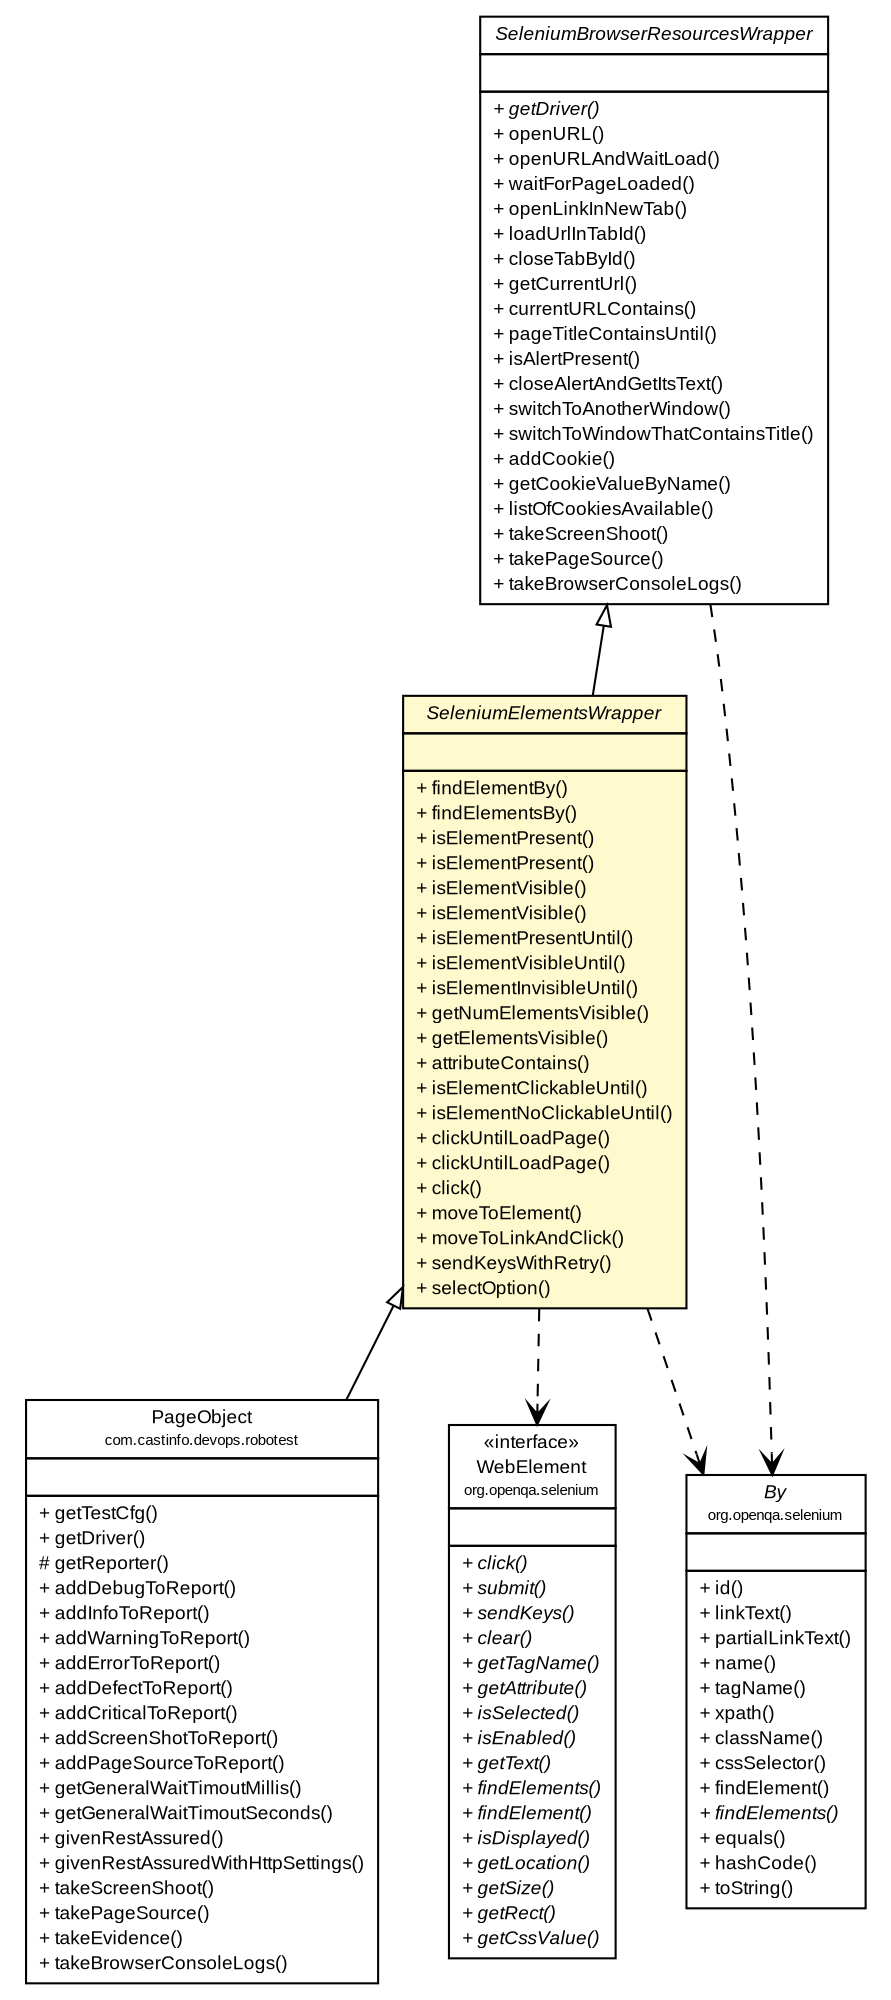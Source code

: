 #!/usr/local/bin/dot
#
# Class diagram 
# Generated by UMLGraph version R5_6-24-gf6e263 (https://www.umlgraph.org/)
#

digraph G {
	edge [fontname="arial",fontsize=10,labelfontname="arial",labelfontsize=10];
	node [fontname="arial",fontsize=10,shape=plaintext];
	nodesep=0.25;
	ranksep=0.5;
	// com.castinfo.devops.robotest.PageObject
	c2014 [label=<<table title="com.castinfo.devops.robotest.PageObject" border="0" cellborder="1" cellspacing="0" cellpadding="2" port="p" href="../PageObject.html">
		<tr><td><table border="0" cellspacing="0" cellpadding="1">
<tr><td align="center" balign="center"> PageObject </td></tr>
<tr><td align="center" balign="center"><font point-size="7.0"> com.castinfo.devops.robotest </font></td></tr>
		</table></td></tr>
		<tr><td><table border="0" cellspacing="0" cellpadding="1">
<tr><td align="left" balign="left">  </td></tr>
		</table></td></tr>
		<tr><td><table border="0" cellspacing="0" cellpadding="1">
<tr><td align="left" balign="left"> + getTestCfg() </td></tr>
<tr><td align="left" balign="left"> + getDriver() </td></tr>
<tr><td align="left" balign="left"> # getReporter() </td></tr>
<tr><td align="left" balign="left"> + addDebugToReport() </td></tr>
<tr><td align="left" balign="left"> + addInfoToReport() </td></tr>
<tr><td align="left" balign="left"> + addWarningToReport() </td></tr>
<tr><td align="left" balign="left"> + addErrorToReport() </td></tr>
<tr><td align="left" balign="left"> + addDefectToReport() </td></tr>
<tr><td align="left" balign="left"> + addCriticalToReport() </td></tr>
<tr><td align="left" balign="left"> + addScreenShotToReport() </td></tr>
<tr><td align="left" balign="left"> + addPageSourceToReport() </td></tr>
<tr><td align="left" balign="left"> + getGeneralWaitTimoutMillis() </td></tr>
<tr><td align="left" balign="left"> + getGeneralWaitTimoutSeconds() </td></tr>
<tr><td align="left" balign="left"> + givenRestAssured() </td></tr>
<tr><td align="left" balign="left"> + givenRestAssuredWithHttpSettings() </td></tr>
<tr><td align="left" balign="left"> + takeScreenShoot() </td></tr>
<tr><td align="left" balign="left"> + takePageSource() </td></tr>
<tr><td align="left" balign="left"> + takeEvidence() </td></tr>
<tr><td align="left" balign="left"> + takeBrowserConsoleLogs() </td></tr>
		</table></td></tr>
		</table>>, URL="../PageObject.html", fontname="arial", fontcolor="black", fontsize=9.0];
	// com.castinfo.devops.robotest.selenium.SeleniumElementsWrapper
	c2026 [label=<<table title="com.castinfo.devops.robotest.selenium.SeleniumElementsWrapper" border="0" cellborder="1" cellspacing="0" cellpadding="2" port="p" bgcolor="lemonChiffon" href="./SeleniumElementsWrapper.html">
		<tr><td><table border="0" cellspacing="0" cellpadding="1">
<tr><td align="center" balign="center"><font face="arial italic"> SeleniumElementsWrapper </font></td></tr>
		</table></td></tr>
		<tr><td><table border="0" cellspacing="0" cellpadding="1">
<tr><td align="left" balign="left">  </td></tr>
		</table></td></tr>
		<tr><td><table border="0" cellspacing="0" cellpadding="1">
<tr><td align="left" balign="left"> + findElementBy() </td></tr>
<tr><td align="left" balign="left"> + findElementsBy() </td></tr>
<tr><td align="left" balign="left"> + isElementPresent() </td></tr>
<tr><td align="left" balign="left"> + isElementPresent() </td></tr>
<tr><td align="left" balign="left"> + isElementVisible() </td></tr>
<tr><td align="left" balign="left"> + isElementVisible() </td></tr>
<tr><td align="left" balign="left"> + isElementPresentUntil() </td></tr>
<tr><td align="left" balign="left"> + isElementVisibleUntil() </td></tr>
<tr><td align="left" balign="left"> + isElementInvisibleUntil() </td></tr>
<tr><td align="left" balign="left"> + getNumElementsVisible() </td></tr>
<tr><td align="left" balign="left"> + getElementsVisible() </td></tr>
<tr><td align="left" balign="left"> + attributeContains() </td></tr>
<tr><td align="left" balign="left"> + isElementClickableUntil() </td></tr>
<tr><td align="left" balign="left"> + isElementNoClickableUntil() </td></tr>
<tr><td align="left" balign="left"> + clickUntilLoadPage() </td></tr>
<tr><td align="left" balign="left"> + clickUntilLoadPage() </td></tr>
<tr><td align="left" balign="left"> + click() </td></tr>
<tr><td align="left" balign="left"> + moveToElement() </td></tr>
<tr><td align="left" balign="left"> + moveToLinkAndClick() </td></tr>
<tr><td align="left" balign="left"> + sendKeysWithRetry() </td></tr>
<tr><td align="left" balign="left"> + selectOption() </td></tr>
		</table></td></tr>
		</table>>, URL="./SeleniumElementsWrapper.html", fontname="arial", fontcolor="black", fontsize=9.0];
	// com.castinfo.devops.robotest.selenium.SeleniumBrowserResourcesWrapper
	c2028 [label=<<table title="com.castinfo.devops.robotest.selenium.SeleniumBrowserResourcesWrapper" border="0" cellborder="1" cellspacing="0" cellpadding="2" port="p" href="./SeleniumBrowserResourcesWrapper.html">
		<tr><td><table border="0" cellspacing="0" cellpadding="1">
<tr><td align="center" balign="center"><font face="arial italic"> SeleniumBrowserResourcesWrapper </font></td></tr>
		</table></td></tr>
		<tr><td><table border="0" cellspacing="0" cellpadding="1">
<tr><td align="left" balign="left">  </td></tr>
		</table></td></tr>
		<tr><td><table border="0" cellspacing="0" cellpadding="1">
<tr><td align="left" balign="left"><font face="arial italic" point-size="9.0"> + getDriver() </font></td></tr>
<tr><td align="left" balign="left"> + openURL() </td></tr>
<tr><td align="left" balign="left"> + openURLAndWaitLoad() </td></tr>
<tr><td align="left" balign="left"> + waitForPageLoaded() </td></tr>
<tr><td align="left" balign="left"> + openLinkInNewTab() </td></tr>
<tr><td align="left" balign="left"> + loadUrlInTabId() </td></tr>
<tr><td align="left" balign="left"> + closeTabById() </td></tr>
<tr><td align="left" balign="left"> + getCurrentUrl() </td></tr>
<tr><td align="left" balign="left"> + currentURLContains() </td></tr>
<tr><td align="left" balign="left"> + pageTitleContainsUntil() </td></tr>
<tr><td align="left" balign="left"> + isAlertPresent() </td></tr>
<tr><td align="left" balign="left"> + closeAlertAndGetItsText() </td></tr>
<tr><td align="left" balign="left"> + switchToAnotherWindow() </td></tr>
<tr><td align="left" balign="left"> + switchToWindowThatContainsTitle() </td></tr>
<tr><td align="left" balign="left"> + addCookie() </td></tr>
<tr><td align="left" balign="left"> + getCookieValueByName() </td></tr>
<tr><td align="left" balign="left"> + listOfCookiesAvailable() </td></tr>
<tr><td align="left" balign="left"> + takeScreenShoot() </td></tr>
<tr><td align="left" balign="left"> + takePageSource() </td></tr>
<tr><td align="left" balign="left"> + takeBrowserConsoleLogs() </td></tr>
		</table></td></tr>
		</table>>, URL="./SeleniumBrowserResourcesWrapper.html", fontname="arial", fontcolor="black", fontsize=9.0];
	//com.castinfo.devops.robotest.PageObject extends com.castinfo.devops.robotest.selenium.SeleniumElementsWrapper
	c2026:p -> c2014:p [dir=back,arrowtail=empty];
	//com.castinfo.devops.robotest.selenium.SeleniumElementsWrapper extends com.castinfo.devops.robotest.selenium.SeleniumBrowserResourcesWrapper
	c2028:p -> c2026:p [dir=back,arrowtail=empty];
	// com.castinfo.devops.robotest.selenium.SeleniumElementsWrapper DEPEND org.openqa.selenium.WebElement
	c2026:p -> c2031:p [taillabel="", label="", headlabel="", fontname="arial", fontcolor="black", fontsize=10.0, color="black", arrowhead=open, style=dashed];
	// com.castinfo.devops.robotest.selenium.SeleniumElementsWrapper DEPEND org.openqa.selenium.By
	c2026:p -> c2032:p [taillabel="", label="", headlabel="", fontname="arial", fontcolor="black", fontsize=10.0, color="black", arrowhead=open, style=dashed];
	// com.castinfo.devops.robotest.selenium.SeleniumBrowserResourcesWrapper DEPEND org.openqa.selenium.By
	c2028:p -> c2032:p [taillabel="", label="", headlabel="", fontname="arial", fontcolor="black", fontsize=10.0, color="black", arrowhead=open, style=dashed];
	// org.openqa.selenium.WebElement
	c2031 [label=<<table title="org.openqa.selenium.WebElement" border="0" cellborder="1" cellspacing="0" cellpadding="2" port="p" href="https://java.sun.com/j2se/1.4.2/docs/api/org/openqa/selenium/WebElement.html">
		<tr><td><table border="0" cellspacing="0" cellpadding="1">
<tr><td align="center" balign="center"> &#171;interface&#187; </td></tr>
<tr><td align="center" balign="center"> WebElement </td></tr>
<tr><td align="center" balign="center"><font point-size="7.0"> org.openqa.selenium </font></td></tr>
		</table></td></tr>
		<tr><td><table border="0" cellspacing="0" cellpadding="1">
<tr><td align="left" balign="left">  </td></tr>
		</table></td></tr>
		<tr><td><table border="0" cellspacing="0" cellpadding="1">
<tr><td align="left" balign="left"><font face="arial italic" point-size="9.0"> + click() </font></td></tr>
<tr><td align="left" balign="left"><font face="arial italic" point-size="9.0"> + submit() </font></td></tr>
<tr><td align="left" balign="left"><font face="arial italic" point-size="9.0"> + sendKeys() </font></td></tr>
<tr><td align="left" balign="left"><font face="arial italic" point-size="9.0"> + clear() </font></td></tr>
<tr><td align="left" balign="left"><font face="arial italic" point-size="9.0"> + getTagName() </font></td></tr>
<tr><td align="left" balign="left"><font face="arial italic" point-size="9.0"> + getAttribute() </font></td></tr>
<tr><td align="left" balign="left"><font face="arial italic" point-size="9.0"> + isSelected() </font></td></tr>
<tr><td align="left" balign="left"><font face="arial italic" point-size="9.0"> + isEnabled() </font></td></tr>
<tr><td align="left" balign="left"><font face="arial italic" point-size="9.0"> + getText() </font></td></tr>
<tr><td align="left" balign="left"><font face="arial italic" point-size="9.0"> + findElements() </font></td></tr>
<tr><td align="left" balign="left"><font face="arial italic" point-size="9.0"> + findElement() </font></td></tr>
<tr><td align="left" balign="left"><font face="arial italic" point-size="9.0"> + isDisplayed() </font></td></tr>
<tr><td align="left" balign="left"><font face="arial italic" point-size="9.0"> + getLocation() </font></td></tr>
<tr><td align="left" balign="left"><font face="arial italic" point-size="9.0"> + getSize() </font></td></tr>
<tr><td align="left" balign="left"><font face="arial italic" point-size="9.0"> + getRect() </font></td></tr>
<tr><td align="left" balign="left"><font face="arial italic" point-size="9.0"> + getCssValue() </font></td></tr>
		</table></td></tr>
		</table>>, URL="https://java.sun.com/j2se/1.4.2/docs/api/org/openqa/selenium/WebElement.html", fontname="arial", fontcolor="black", fontsize=9.0];
	// org.openqa.selenium.By
	c2032 [label=<<table title="org.openqa.selenium.By" border="0" cellborder="1" cellspacing="0" cellpadding="2" port="p" href="https://java.sun.com/j2se/1.4.2/docs/api/org/openqa/selenium/By.html">
		<tr><td><table border="0" cellspacing="0" cellpadding="1">
<tr><td align="center" balign="center"><font face="arial italic"> By </font></td></tr>
<tr><td align="center" balign="center"><font point-size="7.0"> org.openqa.selenium </font></td></tr>
		</table></td></tr>
		<tr><td><table border="0" cellspacing="0" cellpadding="1">
<tr><td align="left" balign="left">  </td></tr>
		</table></td></tr>
		<tr><td><table border="0" cellspacing="0" cellpadding="1">
<tr><td align="left" balign="left"> + id() </td></tr>
<tr><td align="left" balign="left"> + linkText() </td></tr>
<tr><td align="left" balign="left"> + partialLinkText() </td></tr>
<tr><td align="left" balign="left"> + name() </td></tr>
<tr><td align="left" balign="left"> + tagName() </td></tr>
<tr><td align="left" balign="left"> + xpath() </td></tr>
<tr><td align="left" balign="left"> + className() </td></tr>
<tr><td align="left" balign="left"> + cssSelector() </td></tr>
<tr><td align="left" balign="left"> + findElement() </td></tr>
<tr><td align="left" balign="left"><font face="arial italic" point-size="9.0"> + findElements() </font></td></tr>
<tr><td align="left" balign="left"> + equals() </td></tr>
<tr><td align="left" balign="left"> + hashCode() </td></tr>
<tr><td align="left" balign="left"> + toString() </td></tr>
		</table></td></tr>
		</table>>, URL="https://java.sun.com/j2se/1.4.2/docs/api/org/openqa/selenium/By.html", fontname="arial", fontcolor="black", fontsize=9.0];
}

